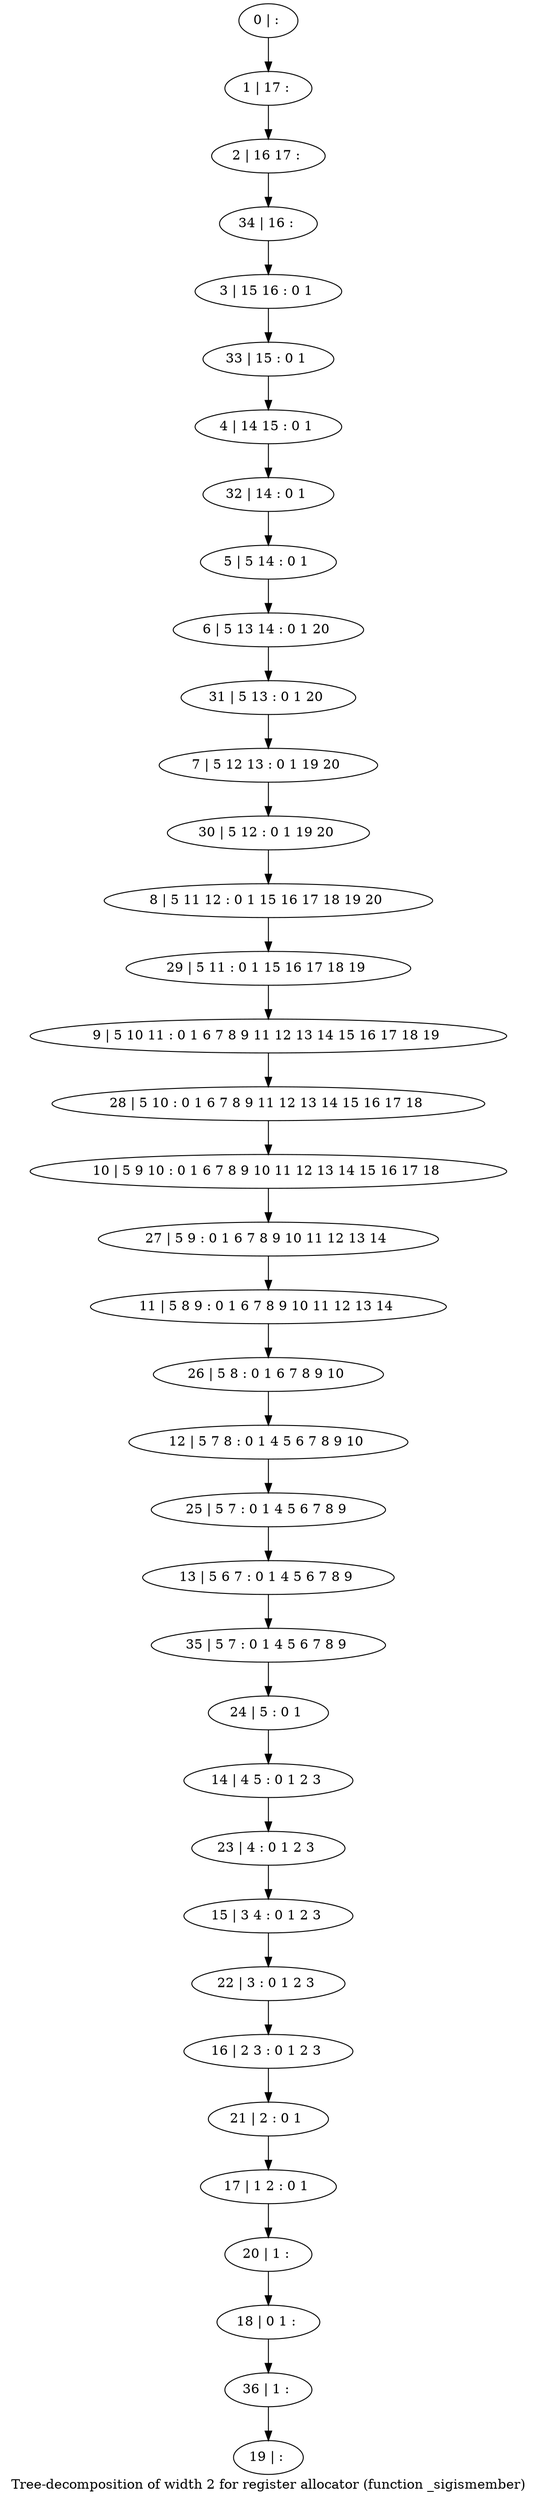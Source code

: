 digraph G {
graph [label="Tree-decomposition of width 2 for register allocator (function _sigismember)"]
0[label="0 | : "];
1[label="1 | 17 : "];
2[label="2 | 16 17 : "];
3[label="3 | 15 16 : 0 1 "];
4[label="4 | 14 15 : 0 1 "];
5[label="5 | 5 14 : 0 1 "];
6[label="6 | 5 13 14 : 0 1 20 "];
7[label="7 | 5 12 13 : 0 1 19 20 "];
8[label="8 | 5 11 12 : 0 1 15 16 17 18 19 20 "];
9[label="9 | 5 10 11 : 0 1 6 7 8 9 11 12 13 14 15 16 17 18 19 "];
10[label="10 | 5 9 10 : 0 1 6 7 8 9 10 11 12 13 14 15 16 17 18 "];
11[label="11 | 5 8 9 : 0 1 6 7 8 9 10 11 12 13 14 "];
12[label="12 | 5 7 8 : 0 1 4 5 6 7 8 9 10 "];
13[label="13 | 5 6 7 : 0 1 4 5 6 7 8 9 "];
14[label="14 | 4 5 : 0 1 2 3 "];
15[label="15 | 3 4 : 0 1 2 3 "];
16[label="16 | 2 3 : 0 1 2 3 "];
17[label="17 | 1 2 : 0 1 "];
18[label="18 | 0 1 : "];
19[label="19 | : "];
20[label="20 | 1 : "];
21[label="21 | 2 : 0 1 "];
22[label="22 | 3 : 0 1 2 3 "];
23[label="23 | 4 : 0 1 2 3 "];
24[label="24 | 5 : 0 1 "];
25[label="25 | 5 7 : 0 1 4 5 6 7 8 9 "];
26[label="26 | 5 8 : 0 1 6 7 8 9 10 "];
27[label="27 | 5 9 : 0 1 6 7 8 9 10 11 12 13 14 "];
28[label="28 | 5 10 : 0 1 6 7 8 9 11 12 13 14 15 16 17 18 "];
29[label="29 | 5 11 : 0 1 15 16 17 18 19 "];
30[label="30 | 5 12 : 0 1 19 20 "];
31[label="31 | 5 13 : 0 1 20 "];
32[label="32 | 14 : 0 1 "];
33[label="33 | 15 : 0 1 "];
34[label="34 | 16 : "];
35[label="35 | 5 7 : 0 1 4 5 6 7 8 9 "];
36[label="36 | 1 : "];
0->1 ;
1->2 ;
5->6 ;
20->18 ;
17->20 ;
21->17 ;
16->21 ;
22->16 ;
15->22 ;
23->15 ;
14->23 ;
24->14 ;
25->13 ;
12->25 ;
26->12 ;
11->26 ;
27->11 ;
10->27 ;
28->10 ;
9->28 ;
29->9 ;
8->29 ;
30->8 ;
7->30 ;
31->7 ;
6->31 ;
32->5 ;
4->32 ;
33->4 ;
3->33 ;
34->3 ;
2->34 ;
35->24 ;
13->35 ;
36->19 ;
18->36 ;
}
